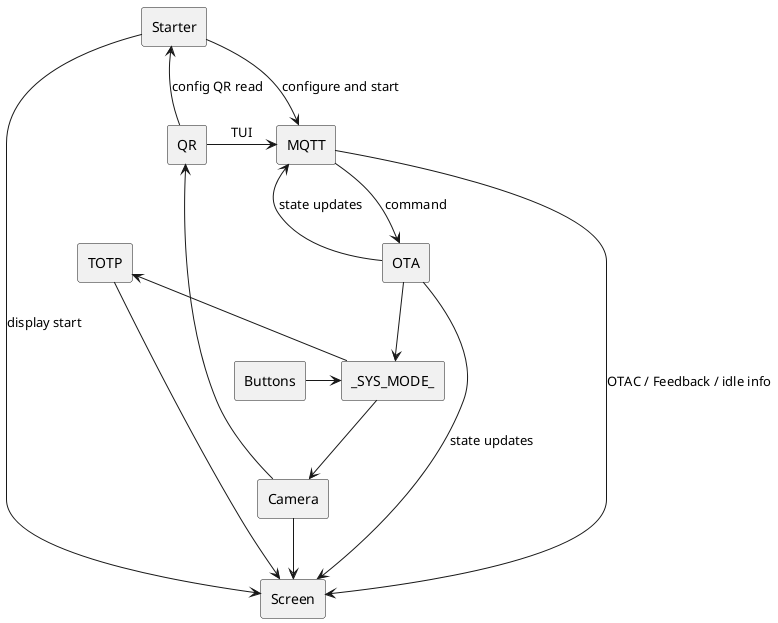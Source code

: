 @startuml

skinparam componentStyle rectangle

[Buttons] -> [_SYS_MODE_] 
[_SYS_MODE_] -up-> [TOTP]
[_SYS_MODE_] --> [Camera]
[TOTP] --> [Screen]
[Camera] --> [Screen]
[OTA] --> [_SYS_MODE_]

[Camera] -up-> [QR]
[QR] -up-> [Starter] : config QR read
[Starter] -> [Screen] : display start

[QR] -> [MQTT] : TUI
[MQTT] -> [Screen] : OTAC / Feedback / idle info
[MQTT] --> [OTA] : command
[OTA] --> [MQTT] : state updates
[OTA] --> [Screen] : state updates

[Starter] --> [MQTT] : configure and start

@enduml